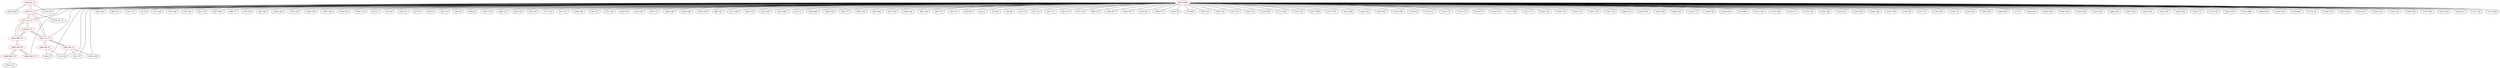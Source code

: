 graph {
	276 [label="(276) R2_T1" color=red]
	162 [label="(162) R45"]
	113 [label="(113) U9"]
	279 [label="(279) U2_T1"]
	277 [label="(277) Q1_T1" color=red]
	279 [label="(279) U2_T1"]
	285 [label="(285) R80_P3"]
	278 [label="(278) R5_T1"]
	278 [label="(278) R5_T1" color=red]
	281 [label="(281) U1_T1"]
	285 [label="(285) R80_P3"]
	277 [label="(277) Q1_T1"]
	279 [label="(279) U2_T1" color=red]
	276 [label="(276) R2_T1"]
	281 [label="(281) U1_T1"]
	275 [label="(275) R1_T1"]
	277 [label="(277) Q1_T1"]
	280 [label="(280) R4_T1" color=red]
	28 [label="(28) U5"]
	112 [label="(112) U8"]
	281 [label="(281) U1_T1"]
	281 [label="(281) U1_T1" color=red]
	282 [label="(282) R3_T1"]
	280 [label="(280) R4_T1"]
	279 [label="(279) U2_T1"]
	278 [label="(278) R5_T1"]
	282 [label="(282) R3_T1" color=red]
	217 [label="(217) P7"]
	112 [label="(112) U8"]
	252 [label="(252) D24"]
	281 [label="(281) U1_T1"]
	283 [label="(283) T80_P3" color=red]
	284 [label="(284) R81_P3"]
	286 [label="(286) R82_P3"]
	285 [label="(285) R80_P3"]
	284 [label="(284) R81_P3" color=red]
	283 [label="(283) T80_P3"]
	285 [label="(285) R80_P3" color=red]
	278 [label="(278) R5_T1"]
	277 [label="(277) Q1_T1"]
	283 [label="(283) T80_P3"]
	286 [label="(286) R82_P3" color=red]
	163 [label="(163) U12"]
	283 [label="(283) T80_P3"]
	287 [label="(287) GND" color=red]
	82 [label="(82) C65"]
	80 [label="(80) C47"]
	73 [label="(73) C10"]
	2 [label="(2) C6"]
	77 [label="(77) C26"]
	78 [label="(78) C36"]
	79 [label="(79) C39"]
	85 [label="(85) C55"]
	207 [label="(207) R61"]
	68 [label="(68) U7"]
	76 [label="(76) C28"]
	84 [label="(84) C62"]
	188 [label="(188) C85"]
	187 [label="(187) C81"]
	186 [label="(186) C83"]
	185 [label="(185) C84"]
	194 [label="(194) C82"]
	190 [label="(190) U13"]
	31 [label="(31) C7"]
	29 [label="(29) C8"]
	191 [label="(191) P5"]
	25 [label="(25) P2"]
	24 [label="(24) P3"]
	22 [label="(22) U4"]
	30 [label="(30) C9"]
	209 [label="(209) J2"]
	195 [label="(195) U14"]
	64 [label="(64) C21"]
	65 [label="(65) C24"]
	83 [label="(83) C63"]
	71 [label="(71) C14"]
	81 [label="(81) C51"]
	189 [label="(189) C86"]
	74 [label="(74) C27"]
	75 [label="(75) C29"]
	202 [label="(202) P6"]
	112 [label="(112) U8"]
	91 [label="(91) C45"]
	90 [label="(90) C35"]
	206 [label="(206) C89"]
	205 [label="(205) C88"]
	204 [label="(204) C90"]
	88 [label="(88) C41"]
	211 [label="(211) C95"]
	86 [label="(86) C53"]
	212 [label="(212) C91"]
	102 [label="(102) SW1"]
	23 [label="(23) U2"]
	100 [label="(100) R49"]
	198 [label="(198) C92"]
	96 [label="(96) C77"]
	199 [label="(199) C93"]
	95 [label="(95) SW2"]
	87 [label="(87) C50"]
	196 [label="(196) C94"]
	28 [label="(28) U5"]
	89 [label="(89) C38"]
	40 [label="(40) C15"]
	39 [label="(39) C17"]
	45 [label="(45) R35"]
	33 [label="(33) J1"]
	19 [label="(19) R2"]
	18 [label="(18) R8"]
	10 [label="(10) C3"]
	67 [label="(67) U6"]
	41 [label="(41) C11"]
	43 [label="(43) C13"]
	55 [label="(55) C18"]
	60 [label="(60) C23"]
	106 [label="(106) R37"]
	104 [label="(104) C67"]
	105 [label="(105) D2"]
	109 [label="(109) U10"]
	38 [label="(38) C16"]
	37 [label="(37) R29"]
	59 [label="(59) C22"]
	58 [label="(58) C20"]
	57 [label="(57) C19"]
	56 [label="(56) C12"]
	119 [label="(119) R50"]
	115 [label="(115) R43"]
	143 [label="(143) C30"]
	113 [label="(113) U9"]
	257 [label="(257) D48"]
	147 [label="(147) C52"]
	231 [label="(231) D46"]
	144 [label="(144) C25"]
	256 [label="(256) D43"]
	123 [label="(123) C69"]
	135 [label="(135) P4"]
	133 [label="(133) U11"]
	141 [label="(141) C31"]
	132 [label="(132) C72"]
	131 [label="(131) C71"]
	130 [label="(130) C79"]
	117 [label="(117) C68"]
	121 [label="(121) C75"]
	142 [label="(142) C32"]
	164 [label="(164) C76"]
	165 [label="(165) C74"]
	167 [label="(167) C78"]
	145 [label="(145) C34"]
	260 [label="(260) D12"]
	258 [label="(258) D53"]
	259 [label="(259) D58"]
	146 [label="(146) C40"]
	124 [label="(124) C73"]
	169 [label="(169) C80"]
	253 [label="(253) D29"]
	234 [label="(234) D61"]
	151 [label="(151) C61"]
	155 [label="(155) C48"]
	152 [label="(152) C57"]
	153 [label="(153) C54"]
	154 [label="(154) C49"]
	232 [label="(232) D51"]
	233 [label="(233) D56"]
	149 [label="(149) C66"]
	150 [label="(150) C64"]
	217 [label="(217) P7"]
	129 [label="(129) D6"]
	127 [label="(127) D5"]
	126 [label="(126) C46"]
	139 [label="(139) C70"]
	140 [label="(140) D4"]
	250 [label="(250) D60"]
	249 [label="(249) D55"]
	1 [label="(1) P1"]
	243 [label="(243) D10"]
	242 [label="(242) D54"]
	248 [label="(248) D50"]
	238 [label="(238) D30"]
	237 [label="(237) D25"]
	246 [label="(246) D34"]
	247 [label="(247) D45"]
	244 [label="(244) D18"]
	192 [label="(192) C87"]
	245 [label="(245) D22"]
	156 [label="(156) C37"]
	157 [label="(157) C42"]
	261 [label="(261) D19"]
	241 [label="(241) D49"]
	240 [label="(240) D38"]
	239 [label="(239) D33"]
	174 [label="(174) R47"]
	173 [label="(173) Q1"]
	158 [label="(158) C33"]
	251 [label="(251) D16"]
	252 [label="(252) D24"]
	255 [label="(255) D37"]
	254 [label="(254) D32"]
	159 [label="(159) C43"]
	160 [label="(160) C44"]
	176 [label="(176) FB2"]
	284 [label="(284) R81_P3"]
	235 [label="(235) D14"]
	236 [label="(236) D17"]
	171 [label="(171) Q2"]
	172 [label="(172) R58"]
	277 [label="(277) Q1_T1"]
	279 [label="(279) U2_T1"]
	281 [label="(281) U1_T1"]
	276 -- 162
	276 -- 113
	276 -- 279
	277 -- 279
	277 -- 285
	277 -- 278
	278 -- 281
	278 -- 285
	278 -- 277
	279 -- 276
	279 -- 281
	279 -- 275
	279 -- 277
	280 -- 28
	280 -- 112
	280 -- 281
	281 -- 282
	281 -- 280
	281 -- 279
	281 -- 278
	282 -- 217
	282 -- 112
	282 -- 252
	282 -- 281
	283 -- 284
	283 -- 286
	283 -- 285
	284 -- 283
	285 -- 278
	285 -- 277
	285 -- 283
	286 -- 163
	286 -- 283
	287 -- 82
	287 -- 80
	287 -- 73
	287 -- 2
	287 -- 77
	287 -- 78
	287 -- 79
	287 -- 85
	287 -- 207
	287 -- 68
	287 -- 76
	287 -- 84
	287 -- 188
	287 -- 187
	287 -- 186
	287 -- 185
	287 -- 194
	287 -- 190
	287 -- 31
	287 -- 29
	287 -- 191
	287 -- 25
	287 -- 24
	287 -- 22
	287 -- 30
	287 -- 209
	287 -- 195
	287 -- 64
	287 -- 65
	287 -- 83
	287 -- 71
	287 -- 81
	287 -- 189
	287 -- 74
	287 -- 75
	287 -- 202
	287 -- 112
	287 -- 91
	287 -- 90
	287 -- 206
	287 -- 205
	287 -- 204
	287 -- 88
	287 -- 211
	287 -- 86
	287 -- 212
	287 -- 102
	287 -- 23
	287 -- 100
	287 -- 198
	287 -- 96
	287 -- 199
	287 -- 95
	287 -- 87
	287 -- 196
	287 -- 28
	287 -- 89
	287 -- 40
	287 -- 39
	287 -- 45
	287 -- 33
	287 -- 19
	287 -- 18
	287 -- 10
	287 -- 67
	287 -- 41
	287 -- 43
	287 -- 55
	287 -- 60
	287 -- 106
	287 -- 104
	287 -- 105
	287 -- 109
	287 -- 38
	287 -- 37
	287 -- 59
	287 -- 58
	287 -- 57
	287 -- 56
	287 -- 119
	287 -- 115
	287 -- 143
	287 -- 113
	287 -- 257
	287 -- 147
	287 -- 231
	287 -- 144
	287 -- 256
	287 -- 123
	287 -- 135
	287 -- 133
	287 -- 141
	287 -- 132
	287 -- 131
	287 -- 130
	287 -- 117
	287 -- 121
	287 -- 142
	287 -- 164
	287 -- 165
	287 -- 167
	287 -- 145
	287 -- 260
	287 -- 258
	287 -- 259
	287 -- 146
	287 -- 124
	287 -- 169
	287 -- 253
	287 -- 234
	287 -- 151
	287 -- 155
	287 -- 152
	287 -- 153
	287 -- 154
	287 -- 232
	287 -- 233
	287 -- 149
	287 -- 150
	287 -- 217
	287 -- 129
	287 -- 127
	287 -- 126
	287 -- 139
	287 -- 140
	287 -- 250
	287 -- 249
	287 -- 1
	287 -- 243
	287 -- 242
	287 -- 248
	287 -- 238
	287 -- 237
	287 -- 246
	287 -- 247
	287 -- 244
	287 -- 192
	287 -- 245
	287 -- 156
	287 -- 157
	287 -- 261
	287 -- 241
	287 -- 240
	287 -- 239
	287 -- 174
	287 -- 173
	287 -- 158
	287 -- 251
	287 -- 252
	287 -- 255
	287 -- 254
	287 -- 159
	287 -- 160
	287 -- 176
	287 -- 284
	287 -- 235
	287 -- 236
	287 -- 171
	287 -- 172
	287 -- 277
	287 -- 279
	287 -- 281
}
